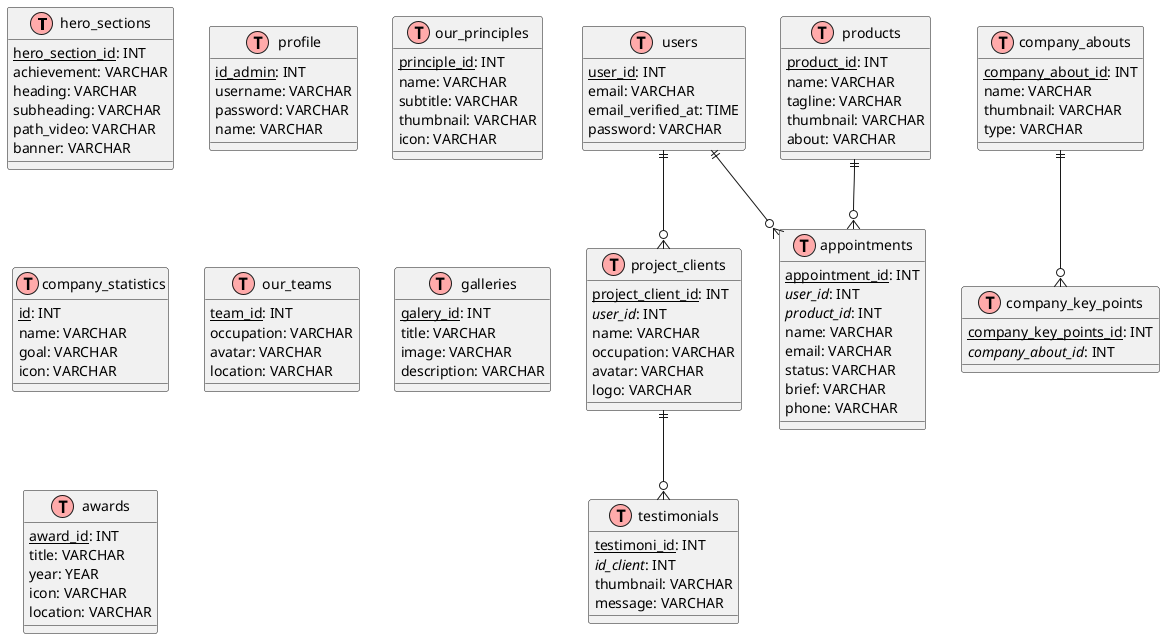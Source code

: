 @startuml
!define table(x) class x << (T,#FFAAAA) >>
!define primaryKey(x) <u>x</u>
!define foreignKey(x) <i>x</i>

' === Tables ===
table(hero_sections) {
  primaryKey(hero_section_id): INT
  achievement: VARCHAR
  heading: VARCHAR
  subheading: VARCHAR
  path_video: VARCHAR
  banner: VARCHAR
}

table(project_clients) {
  primaryKey(project_client_id): INT
  foreignKey(user_id): INT
  name: VARCHAR
  occupation: VARCHAR
  avatar: VARCHAR
  logo: VARCHAR
}

table(profile) {
  primaryKey(id_admin): INT
  username: VARCHAR
  password: VARCHAR
  name: VARCHAR
}

table(users) {
  primaryKey(user_id): INT
  email: VARCHAR
  email_verified_at: TIME
  password: VARCHAR
}

table(our_principles) {
  primaryKey(principle_id): INT
  name: VARCHAR
  subtitle: VARCHAR
  thumbnail: VARCHAR
  icon: VARCHAR
}

table(company_abouts) {
  primaryKey(company_about_id): INT
  name: VARCHAR
  thumbnail: VARCHAR
  type: VARCHAR
}

table(company_statistics) {
  primaryKey(id): INT
  name: VARCHAR
  goal: VARCHAR
  icon: VARCHAR
}

table(company_key_points) {
  primaryKey(company_key_points_id): INT
  foreignKey(company_about_id): INT
}

table(appointments) {
  primaryKey(appointment_id): INT
  foreignKey(user_id): INT
  foreignKey(product_id): INT
  name: VARCHAR
  email: VARCHAR
  status: VARCHAR
  brief: VARCHAR
  phone: VARCHAR
}

table(testimonials) {
  primaryKey(testimoni_id): INT
  foreignKey(id_client): INT
  thumbnail: VARCHAR
  message: VARCHAR
}

table(our_teams) {
  primaryKey(team_id): INT
  occupation: VARCHAR
  avatar: VARCHAR
  location: VARCHAR
}

table(products) {
  primaryKey(product_id): INT
  name: VARCHAR
  tagline: VARCHAR
  thumbnail: VARCHAR
  about: VARCHAR
}

table(galleries) {
  primaryKey(galery_id): INT
  title: VARCHAR
  image: VARCHAR
  description: VARCHAR
}

table(awards) {
  primaryKey(award_id): INT
  title: VARCHAR
  year: YEAR
  icon: VARCHAR
  location: VARCHAR
}

' === Relationships ===
users ||--o{ appointments
users ||--o{ project_clients
project_clients ||--o{ testimonials
products ||--o{ appointments
company_abouts ||--o{ company_key_points
@enduml
